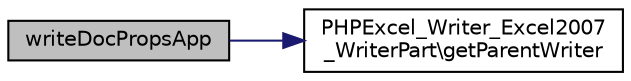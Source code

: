 digraph "writeDocPropsApp"
{
  edge [fontname="Helvetica",fontsize="10",labelfontname="Helvetica",labelfontsize="10"];
  node [fontname="Helvetica",fontsize="10",shape=record];
  rankdir="LR";
  Node0 [label="writeDocPropsApp",height=0.2,width=0.4,color="black", fillcolor="grey75", style="filled", fontcolor="black"];
  Node0 -> Node1 [color="midnightblue",fontsize="10",style="solid",fontname="Helvetica"];
  Node1 [label="PHPExcel_Writer_Excel2007\l_WriterPart\\getParentWriter",height=0.2,width=0.4,color="black", fillcolor="white", style="filled",URL="$class_p_h_p_excel___writer___excel2007___writer_part.html#a6b374226d45ae9a51dddc29aadae8b33"];
}
